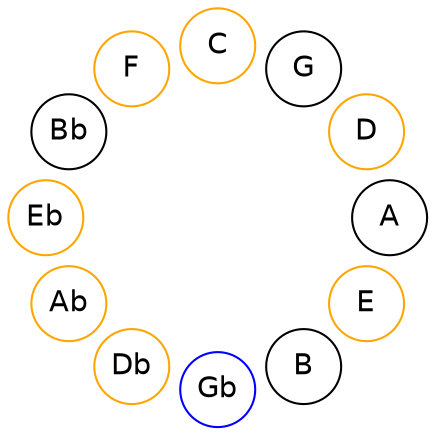 
graph {

layout = circo;
mindist = .1

node [shape = circle, fontname = Helvetica, margin = 0]
edge [style=invis]

subgraph 1 {
	E -- B -- Gb -- Db -- Ab -- Eb -- Bb -- F -- C -- G -- D -- A -- E
}

E [color=orange];
Gb [color=blue];
Db [color=orange];
Ab [color=orange];
Eb [color=orange];
F [color=orange];
C [color=orange];
D [color=orange];
}
